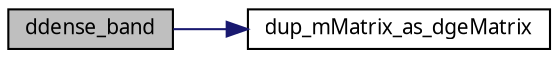 digraph G
{
  edge [fontname="FreeSans.ttf",fontsize=10,labelfontname="FreeSans.ttf",labelfontsize=10];
  node [fontname="FreeSans.ttf",fontsize=10,shape=record];
  rankdir=LR;
  Node1 [label="ddense_band",height=0.2,width=0.4,color="black", fillcolor="grey75", style="filled" fontcolor="black"];
  Node1 -> Node2 [color="midnightblue",fontsize=10,style="solid",fontname="FreeSans.ttf"];
  Node2 [label="dup_mMatrix_as_dgeMatrix",height=0.2,width=0.4,color="black", fillcolor="white", style="filled",URL="$Mutils_8c.html#574d0797f3bfb4cb555038c8d90cceb8"];
}
